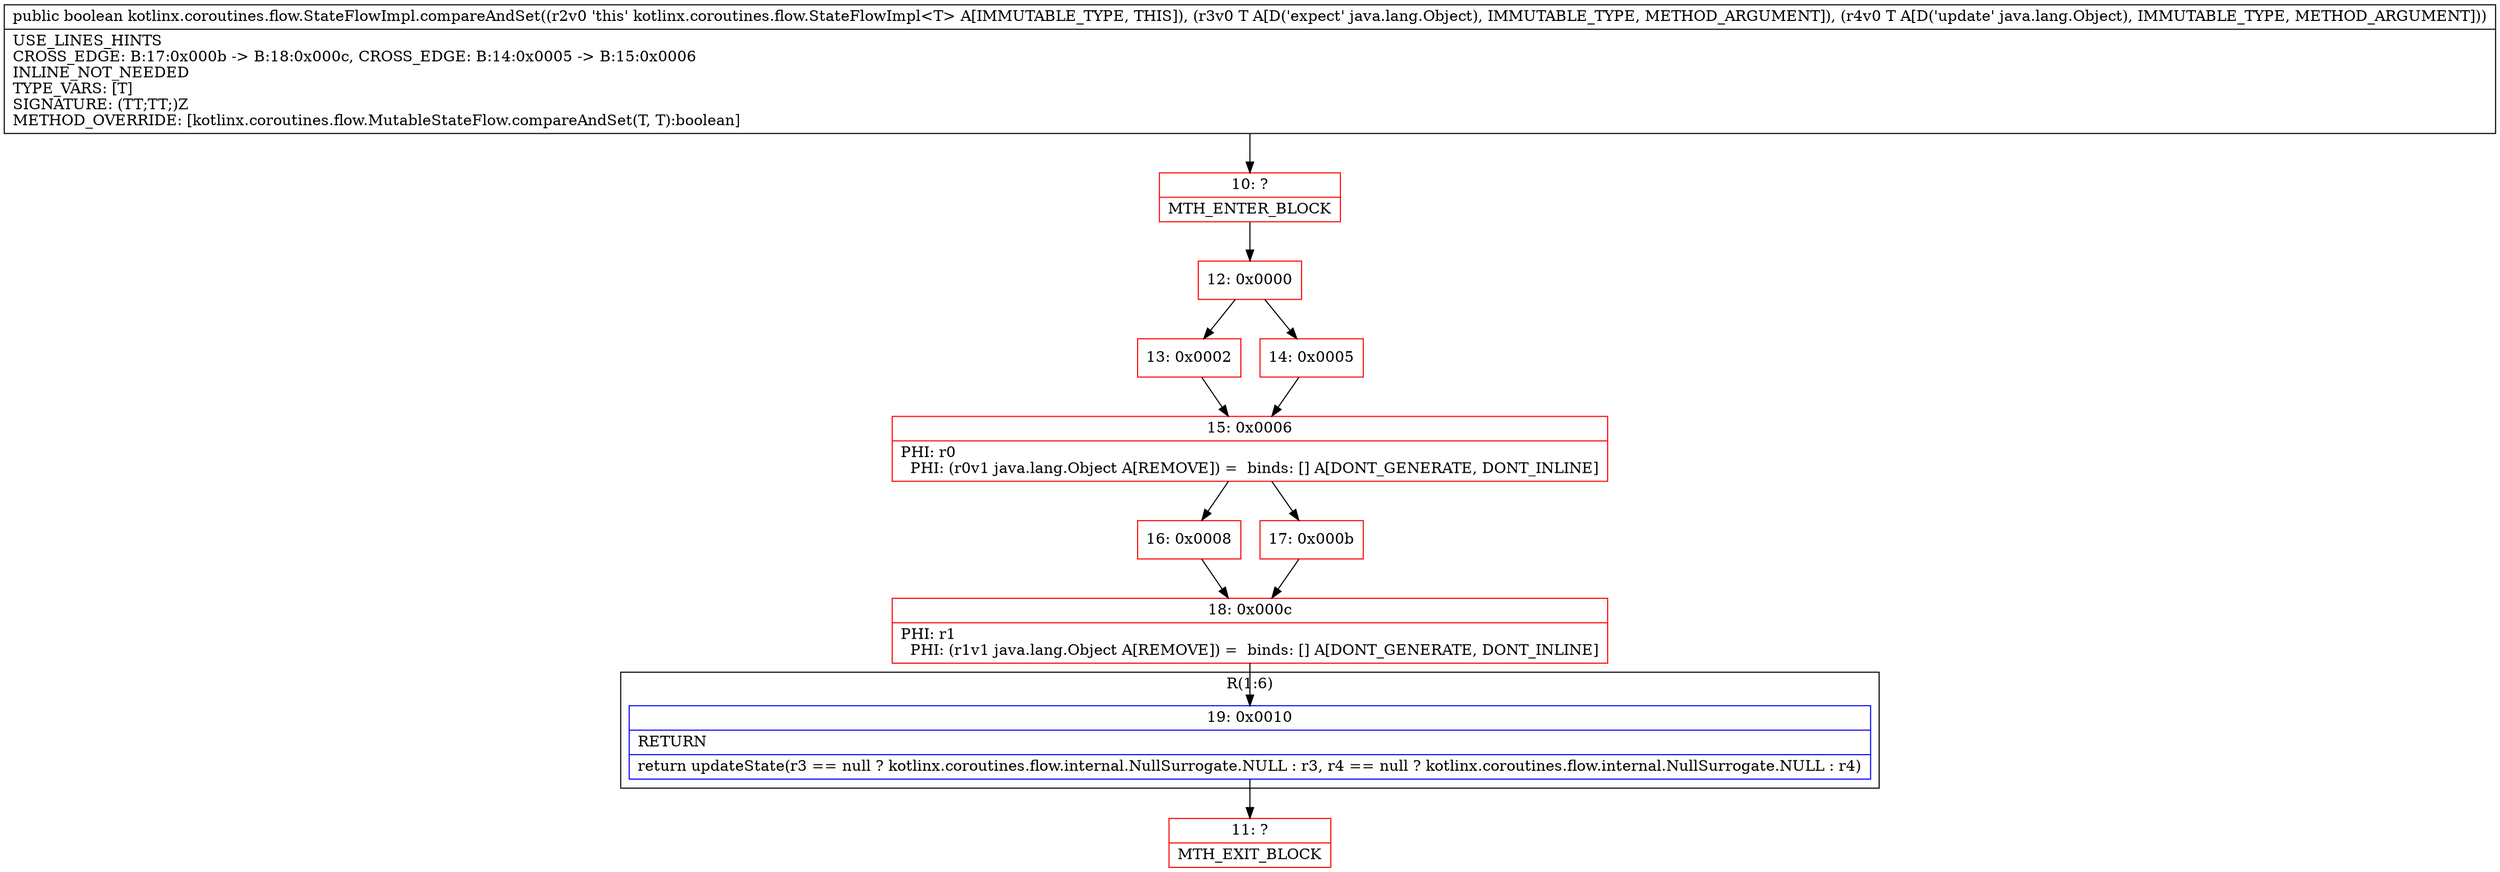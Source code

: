 digraph "CFG forkotlinx.coroutines.flow.StateFlowImpl.compareAndSet(Ljava\/lang\/Object;Ljava\/lang\/Object;)Z" {
subgraph cluster_Region_1550961725 {
label = "R(1:6)";
node [shape=record,color=blue];
Node_19 [shape=record,label="{19\:\ 0x0010|RETURN\l|return updateState(r3 == null ? kotlinx.coroutines.flow.internal.NullSurrogate.NULL : r3, r4 == null ? kotlinx.coroutines.flow.internal.NullSurrogate.NULL : r4)\l}"];
}
Node_10 [shape=record,color=red,label="{10\:\ ?|MTH_ENTER_BLOCK\l}"];
Node_12 [shape=record,color=red,label="{12\:\ 0x0000}"];
Node_13 [shape=record,color=red,label="{13\:\ 0x0002}"];
Node_15 [shape=record,color=red,label="{15\:\ 0x0006|PHI: r0 \l  PHI: (r0v1 java.lang.Object A[REMOVE]) =  binds: [] A[DONT_GENERATE, DONT_INLINE]\l}"];
Node_16 [shape=record,color=red,label="{16\:\ 0x0008}"];
Node_18 [shape=record,color=red,label="{18\:\ 0x000c|PHI: r1 \l  PHI: (r1v1 java.lang.Object A[REMOVE]) =  binds: [] A[DONT_GENERATE, DONT_INLINE]\l}"];
Node_11 [shape=record,color=red,label="{11\:\ ?|MTH_EXIT_BLOCK\l}"];
Node_17 [shape=record,color=red,label="{17\:\ 0x000b}"];
Node_14 [shape=record,color=red,label="{14\:\ 0x0005}"];
MethodNode[shape=record,label="{public boolean kotlinx.coroutines.flow.StateFlowImpl.compareAndSet((r2v0 'this' kotlinx.coroutines.flow.StateFlowImpl\<T\> A[IMMUTABLE_TYPE, THIS]), (r3v0 T A[D('expect' java.lang.Object), IMMUTABLE_TYPE, METHOD_ARGUMENT]), (r4v0 T A[D('update' java.lang.Object), IMMUTABLE_TYPE, METHOD_ARGUMENT]))  | USE_LINES_HINTS\lCROSS_EDGE: B:17:0x000b \-\> B:18:0x000c, CROSS_EDGE: B:14:0x0005 \-\> B:15:0x0006\lINLINE_NOT_NEEDED\lTYPE_VARS: [T]\lSIGNATURE: (TT;TT;)Z\lMETHOD_OVERRIDE: [kotlinx.coroutines.flow.MutableStateFlow.compareAndSet(T, T):boolean]\l}"];
MethodNode -> Node_10;Node_19 -> Node_11;
Node_10 -> Node_12;
Node_12 -> Node_13;
Node_12 -> Node_14;
Node_13 -> Node_15;
Node_15 -> Node_16;
Node_15 -> Node_17;
Node_16 -> Node_18;
Node_18 -> Node_19;
Node_17 -> Node_18;
Node_14 -> Node_15;
}

